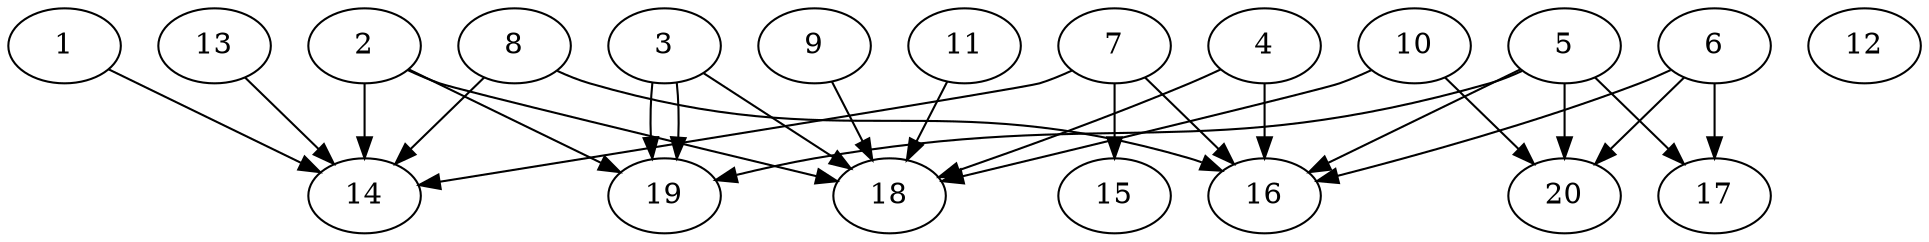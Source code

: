 // DAG automatically generated by daggen at Sat Jul 27 15:39:05 2019
// ./daggen --dot -n 20 --ccr 0.4 --fat 0.8 --regular 0.5 --density 0.4 --mindata 5242880 --maxdata 52428800 
digraph G {
  1 [size="64010240", alpha="0.15", expect_size="25604096"] 
  1 -> 14 [size ="25604096"]
  2 [size="109460480", alpha="0.19", expect_size="43784192"] 
  2 -> 14 [size ="43784192"]
  2 -> 18 [size ="43784192"]
  2 -> 19 [size ="43784192"]
  3 [size="108792320", alpha="0.14", expect_size="43516928"] 
  3 -> 18 [size ="43516928"]
  3 -> 19 [size ="43516928"]
  3 -> 19 [size ="43516928"]
  4 [size="91962880", alpha="0.11", expect_size="36785152"] 
  4 -> 16 [size ="36785152"]
  4 -> 18 [size ="36785152"]
  5 [size="45619200", alpha="0.17", expect_size="18247680"] 
  5 -> 16 [size ="18247680"]
  5 -> 17 [size ="18247680"]
  5 -> 19 [size ="18247680"]
  5 -> 20 [size ="18247680"]
  6 [size="93235200", alpha="0.01", expect_size="37294080"] 
  6 -> 16 [size ="37294080"]
  6 -> 17 [size ="37294080"]
  6 -> 20 [size ="37294080"]
  7 [size="15813120", alpha="0.12", expect_size="6325248"] 
  7 -> 14 [size ="6325248"]
  7 -> 15 [size ="6325248"]
  7 -> 16 [size ="6325248"]
  8 [size="44912640", alpha="0.08", expect_size="17965056"] 
  8 -> 14 [size ="17965056"]
  8 -> 16 [size ="17965056"]
  9 [size="35415040", alpha="0.13", expect_size="14166016"] 
  9 -> 18 [size ="14166016"]
  10 [size="122040320", alpha="0.10", expect_size="48816128"] 
  10 -> 18 [size ="48816128"]
  10 -> 20 [size ="48816128"]
  11 [size="53219840", alpha="0.15", expect_size="21287936"] 
  11 -> 18 [size ="21287936"]
  12 [size="23769600", alpha="0.14", expect_size="9507840"] 
  13 [size="19970560", alpha="0.17", expect_size="7988224"] 
  13 -> 14 [size ="7988224"]
  14 [size="102346240", alpha="0.18", expect_size="40938496"] 
  15 [size="49064960", alpha="0.00", expect_size="19625984"] 
  16 [size="29544960", alpha="0.10", expect_size="11817984"] 
  17 [size="34344960", alpha="0.08", expect_size="13737984"] 
  18 [size="105559040", alpha="0.15", expect_size="42223616"] 
  19 [size="32040960", alpha="0.05", expect_size="12816384"] 
  20 [size="108800000", alpha="0.12", expect_size="43520000"] 
}
